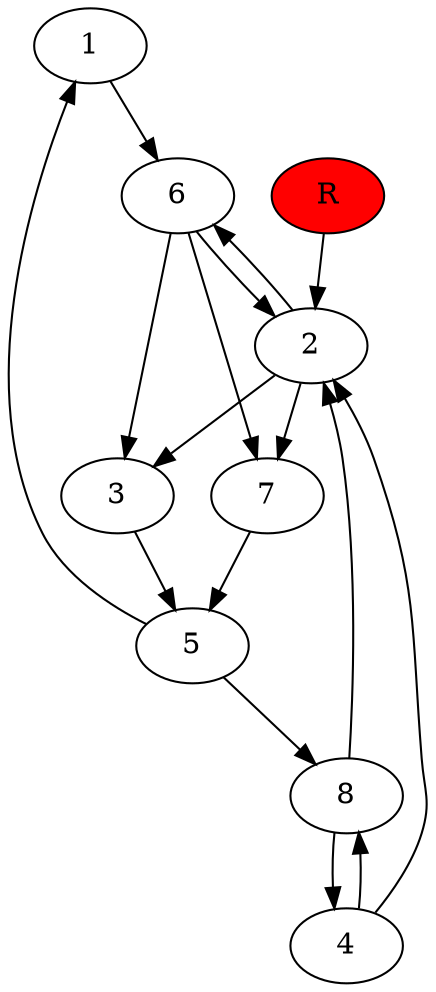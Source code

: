 digraph prb6348 {
	1
	2
	3
	4
	5
	6
	7
	8
	R [fillcolor="#ff0000" style=filled]
	1 -> 6
	2 -> 3
	2 -> 6
	2 -> 7
	3 -> 5
	4 -> 2
	4 -> 8
	5 -> 1
	5 -> 8
	6 -> 2
	6 -> 3
	6 -> 7
	7 -> 5
	8 -> 2
	8 -> 4
	R -> 2
}
